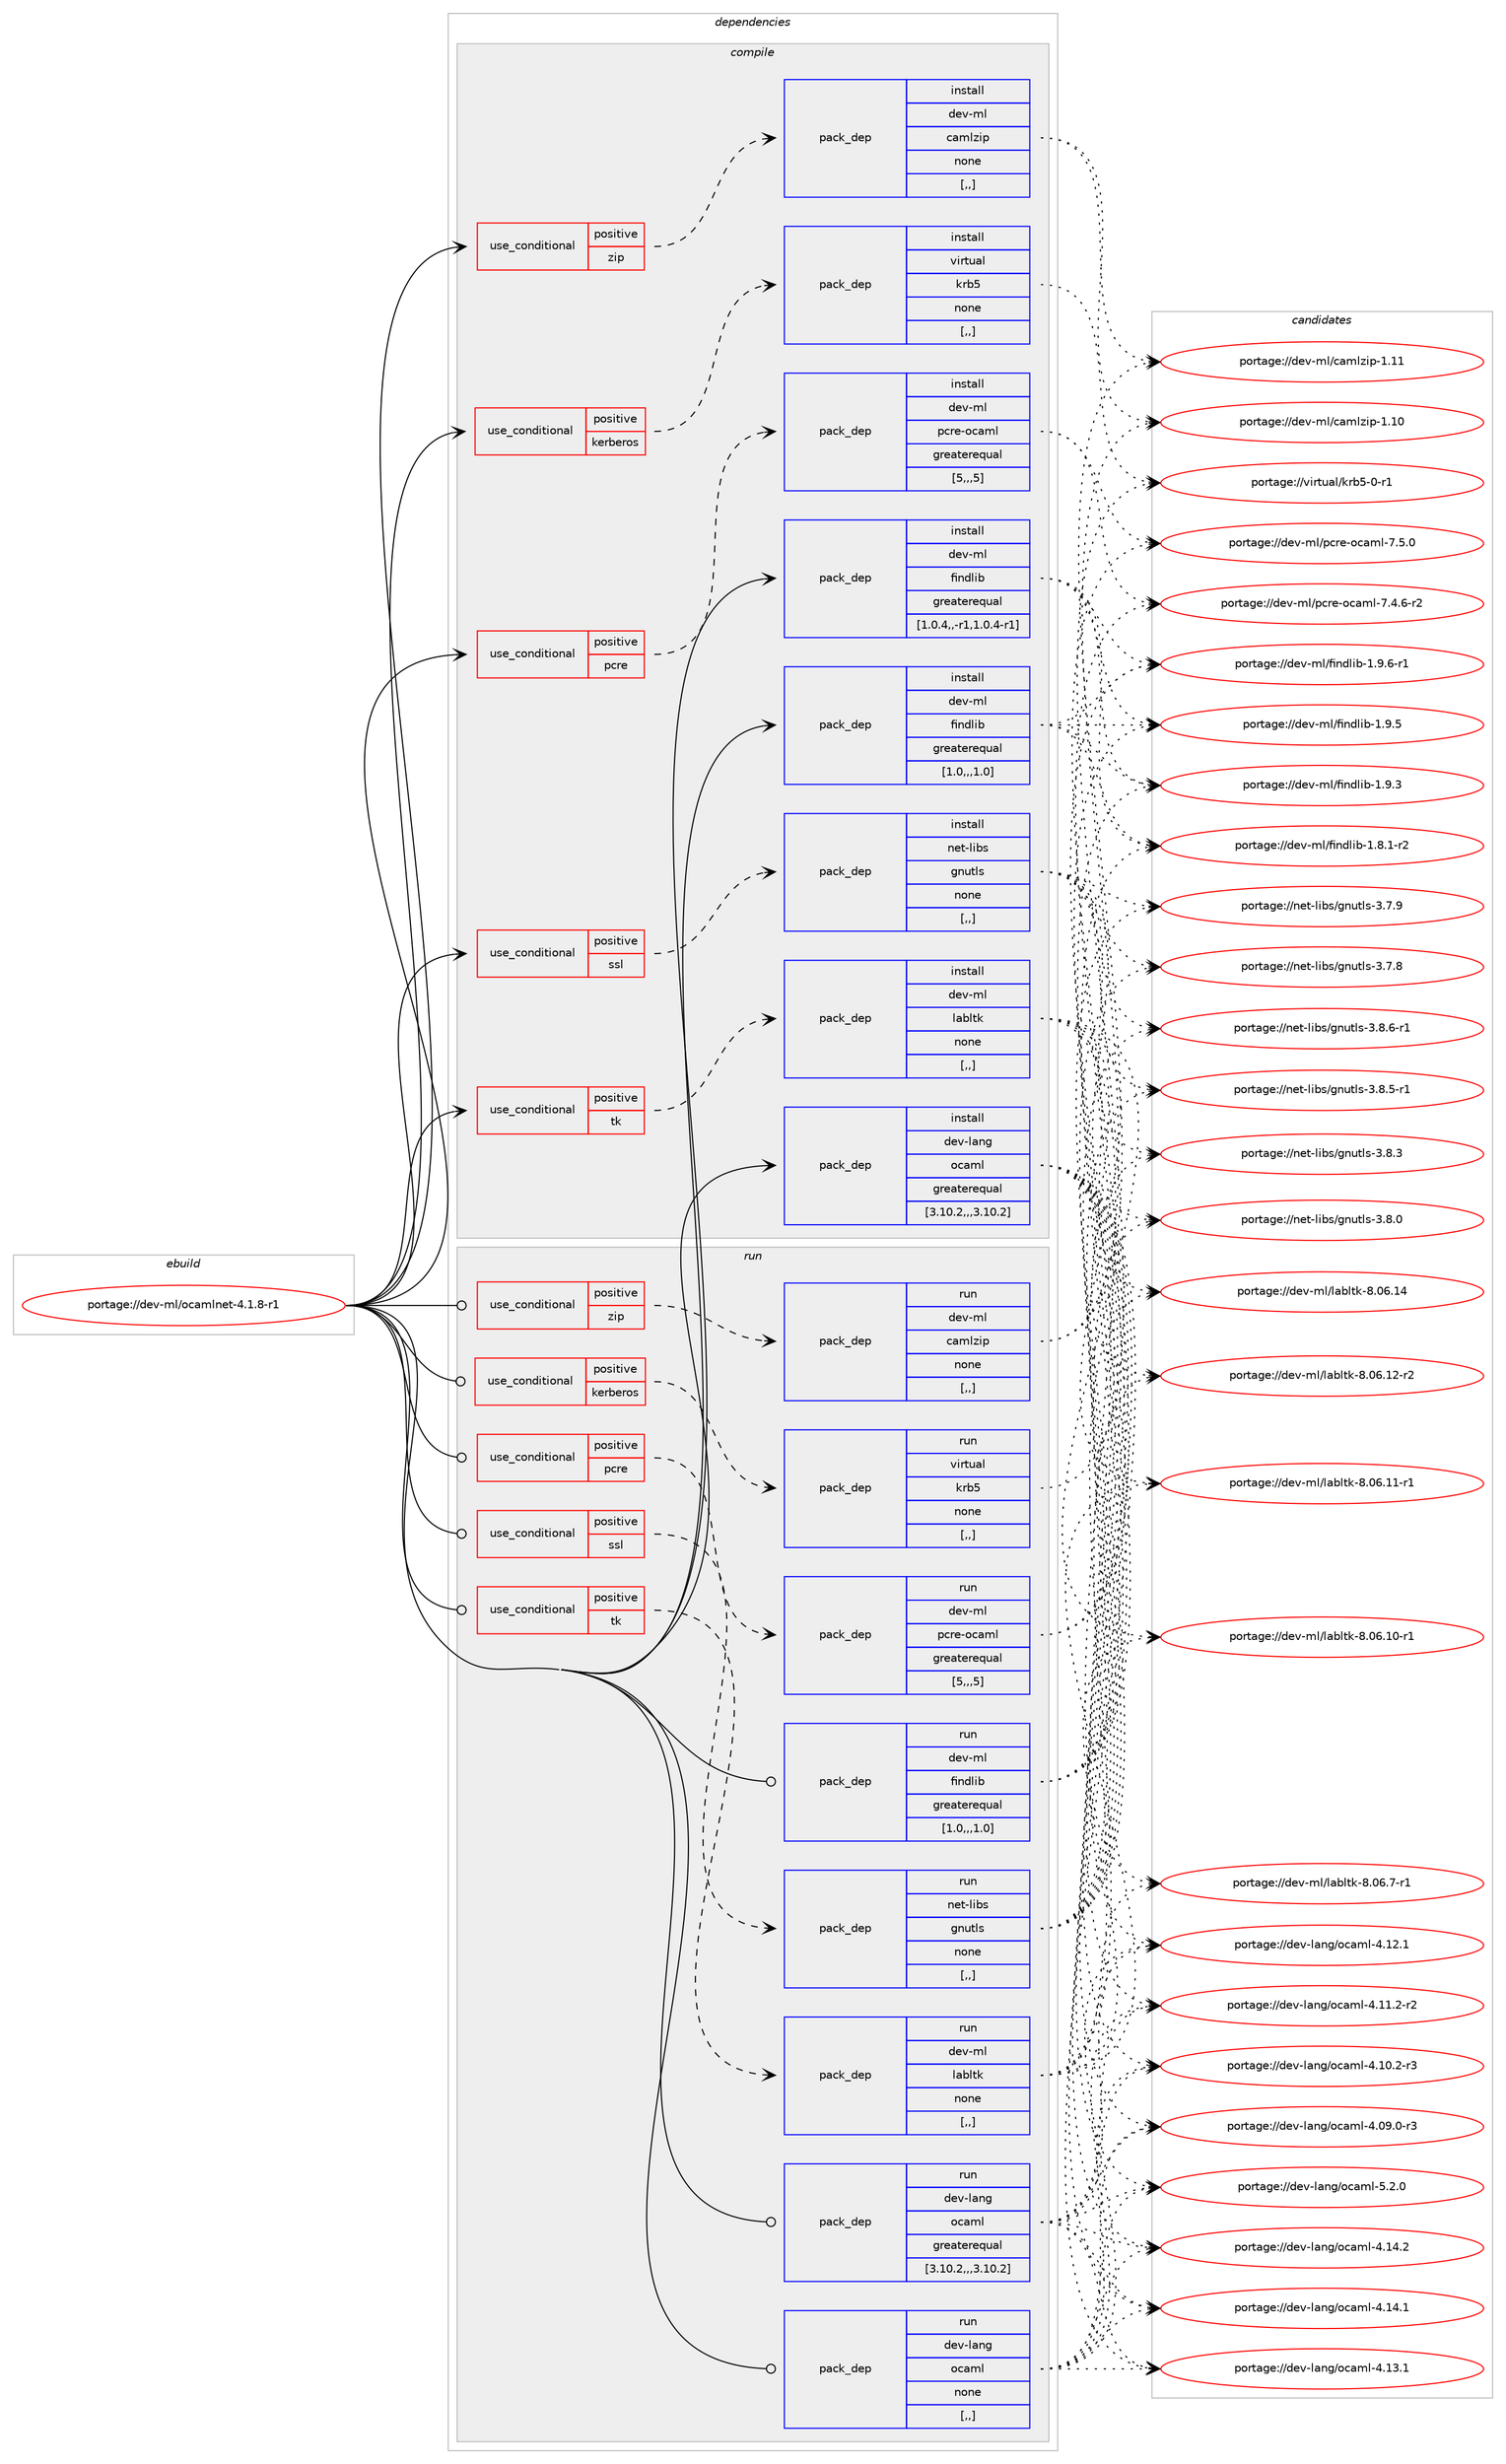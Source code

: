 digraph prolog {

# *************
# Graph options
# *************

newrank=true;
concentrate=true;
compound=true;
graph [rankdir=LR,fontname=Helvetica,fontsize=10,ranksep=1.5];#, ranksep=2.5, nodesep=0.2];
edge  [arrowhead=vee];
node  [fontname=Helvetica,fontsize=10];

# **********
# The ebuild
# **********

subgraph cluster_leftcol {
color=gray;
label=<<i>ebuild</i>>;
id [label="portage://dev-ml/ocamlnet-4.1.8-r1", color=red, width=4, href="../dev-ml/ocamlnet-4.1.8-r1.svg"];
}

# ****************
# The dependencies
# ****************

subgraph cluster_midcol {
color=gray;
label=<<i>dependencies</i>>;
subgraph cluster_compile {
fillcolor="#eeeeee";
style=filled;
label=<<i>compile</i>>;
subgraph cond29745 {
dependency121560 [label=<<TABLE BORDER="0" CELLBORDER="1" CELLSPACING="0" CELLPADDING="4"><TR><TD ROWSPAN="3" CELLPADDING="10">use_conditional</TD></TR><TR><TD>positive</TD></TR><TR><TD>kerberos</TD></TR></TABLE>>, shape=none, color=red];
subgraph pack90614 {
dependency121561 [label=<<TABLE BORDER="0" CELLBORDER="1" CELLSPACING="0" CELLPADDING="4" WIDTH="220"><TR><TD ROWSPAN="6" CELLPADDING="30">pack_dep</TD></TR><TR><TD WIDTH="110">install</TD></TR><TR><TD>virtual</TD></TR><TR><TD>krb5</TD></TR><TR><TD>none</TD></TR><TR><TD>[,,]</TD></TR></TABLE>>, shape=none, color=blue];
}
dependency121560:e -> dependency121561:w [weight=20,style="dashed",arrowhead="vee"];
}
id:e -> dependency121560:w [weight=20,style="solid",arrowhead="vee"];
subgraph cond29746 {
dependency121562 [label=<<TABLE BORDER="0" CELLBORDER="1" CELLSPACING="0" CELLPADDING="4"><TR><TD ROWSPAN="3" CELLPADDING="10">use_conditional</TD></TR><TR><TD>positive</TD></TR><TR><TD>pcre</TD></TR></TABLE>>, shape=none, color=red];
subgraph pack90615 {
dependency121563 [label=<<TABLE BORDER="0" CELLBORDER="1" CELLSPACING="0" CELLPADDING="4" WIDTH="220"><TR><TD ROWSPAN="6" CELLPADDING="30">pack_dep</TD></TR><TR><TD WIDTH="110">install</TD></TR><TR><TD>dev-ml</TD></TR><TR><TD>pcre-ocaml</TD></TR><TR><TD>greaterequal</TD></TR><TR><TD>[5,,,5]</TD></TR></TABLE>>, shape=none, color=blue];
}
dependency121562:e -> dependency121563:w [weight=20,style="dashed",arrowhead="vee"];
}
id:e -> dependency121562:w [weight=20,style="solid",arrowhead="vee"];
subgraph cond29747 {
dependency121564 [label=<<TABLE BORDER="0" CELLBORDER="1" CELLSPACING="0" CELLPADDING="4"><TR><TD ROWSPAN="3" CELLPADDING="10">use_conditional</TD></TR><TR><TD>positive</TD></TR><TR><TD>ssl</TD></TR></TABLE>>, shape=none, color=red];
subgraph pack90616 {
dependency121565 [label=<<TABLE BORDER="0" CELLBORDER="1" CELLSPACING="0" CELLPADDING="4" WIDTH="220"><TR><TD ROWSPAN="6" CELLPADDING="30">pack_dep</TD></TR><TR><TD WIDTH="110">install</TD></TR><TR><TD>net-libs</TD></TR><TR><TD>gnutls</TD></TR><TR><TD>none</TD></TR><TR><TD>[,,]</TD></TR></TABLE>>, shape=none, color=blue];
}
dependency121564:e -> dependency121565:w [weight=20,style="dashed",arrowhead="vee"];
}
id:e -> dependency121564:w [weight=20,style="solid",arrowhead="vee"];
subgraph cond29748 {
dependency121566 [label=<<TABLE BORDER="0" CELLBORDER="1" CELLSPACING="0" CELLPADDING="4"><TR><TD ROWSPAN="3" CELLPADDING="10">use_conditional</TD></TR><TR><TD>positive</TD></TR><TR><TD>tk</TD></TR></TABLE>>, shape=none, color=red];
subgraph pack90617 {
dependency121567 [label=<<TABLE BORDER="0" CELLBORDER="1" CELLSPACING="0" CELLPADDING="4" WIDTH="220"><TR><TD ROWSPAN="6" CELLPADDING="30">pack_dep</TD></TR><TR><TD WIDTH="110">install</TD></TR><TR><TD>dev-ml</TD></TR><TR><TD>labltk</TD></TR><TR><TD>none</TD></TR><TR><TD>[,,]</TD></TR></TABLE>>, shape=none, color=blue];
}
dependency121566:e -> dependency121567:w [weight=20,style="dashed",arrowhead="vee"];
}
id:e -> dependency121566:w [weight=20,style="solid",arrowhead="vee"];
subgraph cond29749 {
dependency121568 [label=<<TABLE BORDER="0" CELLBORDER="1" CELLSPACING="0" CELLPADDING="4"><TR><TD ROWSPAN="3" CELLPADDING="10">use_conditional</TD></TR><TR><TD>positive</TD></TR><TR><TD>zip</TD></TR></TABLE>>, shape=none, color=red];
subgraph pack90618 {
dependency121569 [label=<<TABLE BORDER="0" CELLBORDER="1" CELLSPACING="0" CELLPADDING="4" WIDTH="220"><TR><TD ROWSPAN="6" CELLPADDING="30">pack_dep</TD></TR><TR><TD WIDTH="110">install</TD></TR><TR><TD>dev-ml</TD></TR><TR><TD>camlzip</TD></TR><TR><TD>none</TD></TR><TR><TD>[,,]</TD></TR></TABLE>>, shape=none, color=blue];
}
dependency121568:e -> dependency121569:w [weight=20,style="dashed",arrowhead="vee"];
}
id:e -> dependency121568:w [weight=20,style="solid",arrowhead="vee"];
subgraph pack90619 {
dependency121570 [label=<<TABLE BORDER="0" CELLBORDER="1" CELLSPACING="0" CELLPADDING="4" WIDTH="220"><TR><TD ROWSPAN="6" CELLPADDING="30">pack_dep</TD></TR><TR><TD WIDTH="110">install</TD></TR><TR><TD>dev-lang</TD></TR><TR><TD>ocaml</TD></TR><TR><TD>greaterequal</TD></TR><TR><TD>[3.10.2,,,3.10.2]</TD></TR></TABLE>>, shape=none, color=blue];
}
id:e -> dependency121570:w [weight=20,style="solid",arrowhead="vee"];
subgraph pack90620 {
dependency121571 [label=<<TABLE BORDER="0" CELLBORDER="1" CELLSPACING="0" CELLPADDING="4" WIDTH="220"><TR><TD ROWSPAN="6" CELLPADDING="30">pack_dep</TD></TR><TR><TD WIDTH="110">install</TD></TR><TR><TD>dev-ml</TD></TR><TR><TD>findlib</TD></TR><TR><TD>greaterequal</TD></TR><TR><TD>[1.0,,,1.0]</TD></TR></TABLE>>, shape=none, color=blue];
}
id:e -> dependency121571:w [weight=20,style="solid",arrowhead="vee"];
subgraph pack90621 {
dependency121572 [label=<<TABLE BORDER="0" CELLBORDER="1" CELLSPACING="0" CELLPADDING="4" WIDTH="220"><TR><TD ROWSPAN="6" CELLPADDING="30">pack_dep</TD></TR><TR><TD WIDTH="110">install</TD></TR><TR><TD>dev-ml</TD></TR><TR><TD>findlib</TD></TR><TR><TD>greaterequal</TD></TR><TR><TD>[1.0.4,,-r1,1.0.4-r1]</TD></TR></TABLE>>, shape=none, color=blue];
}
id:e -> dependency121572:w [weight=20,style="solid",arrowhead="vee"];
}
subgraph cluster_compileandrun {
fillcolor="#eeeeee";
style=filled;
label=<<i>compile and run</i>>;
}
subgraph cluster_run {
fillcolor="#eeeeee";
style=filled;
label=<<i>run</i>>;
subgraph cond29750 {
dependency121573 [label=<<TABLE BORDER="0" CELLBORDER="1" CELLSPACING="0" CELLPADDING="4"><TR><TD ROWSPAN="3" CELLPADDING="10">use_conditional</TD></TR><TR><TD>positive</TD></TR><TR><TD>kerberos</TD></TR></TABLE>>, shape=none, color=red];
subgraph pack90622 {
dependency121574 [label=<<TABLE BORDER="0" CELLBORDER="1" CELLSPACING="0" CELLPADDING="4" WIDTH="220"><TR><TD ROWSPAN="6" CELLPADDING="30">pack_dep</TD></TR><TR><TD WIDTH="110">run</TD></TR><TR><TD>virtual</TD></TR><TR><TD>krb5</TD></TR><TR><TD>none</TD></TR><TR><TD>[,,]</TD></TR></TABLE>>, shape=none, color=blue];
}
dependency121573:e -> dependency121574:w [weight=20,style="dashed",arrowhead="vee"];
}
id:e -> dependency121573:w [weight=20,style="solid",arrowhead="odot"];
subgraph cond29751 {
dependency121575 [label=<<TABLE BORDER="0" CELLBORDER="1" CELLSPACING="0" CELLPADDING="4"><TR><TD ROWSPAN="3" CELLPADDING="10">use_conditional</TD></TR><TR><TD>positive</TD></TR><TR><TD>pcre</TD></TR></TABLE>>, shape=none, color=red];
subgraph pack90623 {
dependency121576 [label=<<TABLE BORDER="0" CELLBORDER="1" CELLSPACING="0" CELLPADDING="4" WIDTH="220"><TR><TD ROWSPAN="6" CELLPADDING="30">pack_dep</TD></TR><TR><TD WIDTH="110">run</TD></TR><TR><TD>dev-ml</TD></TR><TR><TD>pcre-ocaml</TD></TR><TR><TD>greaterequal</TD></TR><TR><TD>[5,,,5]</TD></TR></TABLE>>, shape=none, color=blue];
}
dependency121575:e -> dependency121576:w [weight=20,style="dashed",arrowhead="vee"];
}
id:e -> dependency121575:w [weight=20,style="solid",arrowhead="odot"];
subgraph cond29752 {
dependency121577 [label=<<TABLE BORDER="0" CELLBORDER="1" CELLSPACING="0" CELLPADDING="4"><TR><TD ROWSPAN="3" CELLPADDING="10">use_conditional</TD></TR><TR><TD>positive</TD></TR><TR><TD>ssl</TD></TR></TABLE>>, shape=none, color=red];
subgraph pack90624 {
dependency121578 [label=<<TABLE BORDER="0" CELLBORDER="1" CELLSPACING="0" CELLPADDING="4" WIDTH="220"><TR><TD ROWSPAN="6" CELLPADDING="30">pack_dep</TD></TR><TR><TD WIDTH="110">run</TD></TR><TR><TD>net-libs</TD></TR><TR><TD>gnutls</TD></TR><TR><TD>none</TD></TR><TR><TD>[,,]</TD></TR></TABLE>>, shape=none, color=blue];
}
dependency121577:e -> dependency121578:w [weight=20,style="dashed",arrowhead="vee"];
}
id:e -> dependency121577:w [weight=20,style="solid",arrowhead="odot"];
subgraph cond29753 {
dependency121579 [label=<<TABLE BORDER="0" CELLBORDER="1" CELLSPACING="0" CELLPADDING="4"><TR><TD ROWSPAN="3" CELLPADDING="10">use_conditional</TD></TR><TR><TD>positive</TD></TR><TR><TD>tk</TD></TR></TABLE>>, shape=none, color=red];
subgraph pack90625 {
dependency121580 [label=<<TABLE BORDER="0" CELLBORDER="1" CELLSPACING="0" CELLPADDING="4" WIDTH="220"><TR><TD ROWSPAN="6" CELLPADDING="30">pack_dep</TD></TR><TR><TD WIDTH="110">run</TD></TR><TR><TD>dev-ml</TD></TR><TR><TD>labltk</TD></TR><TR><TD>none</TD></TR><TR><TD>[,,]</TD></TR></TABLE>>, shape=none, color=blue];
}
dependency121579:e -> dependency121580:w [weight=20,style="dashed",arrowhead="vee"];
}
id:e -> dependency121579:w [weight=20,style="solid",arrowhead="odot"];
subgraph cond29754 {
dependency121581 [label=<<TABLE BORDER="0" CELLBORDER="1" CELLSPACING="0" CELLPADDING="4"><TR><TD ROWSPAN="3" CELLPADDING="10">use_conditional</TD></TR><TR><TD>positive</TD></TR><TR><TD>zip</TD></TR></TABLE>>, shape=none, color=red];
subgraph pack90626 {
dependency121582 [label=<<TABLE BORDER="0" CELLBORDER="1" CELLSPACING="0" CELLPADDING="4" WIDTH="220"><TR><TD ROWSPAN="6" CELLPADDING="30">pack_dep</TD></TR><TR><TD WIDTH="110">run</TD></TR><TR><TD>dev-ml</TD></TR><TR><TD>camlzip</TD></TR><TR><TD>none</TD></TR><TR><TD>[,,]</TD></TR></TABLE>>, shape=none, color=blue];
}
dependency121581:e -> dependency121582:w [weight=20,style="dashed",arrowhead="vee"];
}
id:e -> dependency121581:w [weight=20,style="solid",arrowhead="odot"];
subgraph pack90627 {
dependency121583 [label=<<TABLE BORDER="0" CELLBORDER="1" CELLSPACING="0" CELLPADDING="4" WIDTH="220"><TR><TD ROWSPAN="6" CELLPADDING="30">pack_dep</TD></TR><TR><TD WIDTH="110">run</TD></TR><TR><TD>dev-lang</TD></TR><TR><TD>ocaml</TD></TR><TR><TD>greaterequal</TD></TR><TR><TD>[3.10.2,,,3.10.2]</TD></TR></TABLE>>, shape=none, color=blue];
}
id:e -> dependency121583:w [weight=20,style="solid",arrowhead="odot"];
subgraph pack90628 {
dependency121584 [label=<<TABLE BORDER="0" CELLBORDER="1" CELLSPACING="0" CELLPADDING="4" WIDTH="220"><TR><TD ROWSPAN="6" CELLPADDING="30">pack_dep</TD></TR><TR><TD WIDTH="110">run</TD></TR><TR><TD>dev-lang</TD></TR><TR><TD>ocaml</TD></TR><TR><TD>none</TD></TR><TR><TD>[,,]</TD></TR></TABLE>>, shape=none, color=blue];
}
id:e -> dependency121584:w [weight=20,style="solid",arrowhead="odot"];
subgraph pack90629 {
dependency121585 [label=<<TABLE BORDER="0" CELLBORDER="1" CELLSPACING="0" CELLPADDING="4" WIDTH="220"><TR><TD ROWSPAN="6" CELLPADDING="30">pack_dep</TD></TR><TR><TD WIDTH="110">run</TD></TR><TR><TD>dev-ml</TD></TR><TR><TD>findlib</TD></TR><TR><TD>greaterequal</TD></TR><TR><TD>[1.0,,,1.0]</TD></TR></TABLE>>, shape=none, color=blue];
}
id:e -> dependency121585:w [weight=20,style="solid",arrowhead="odot"];
}
}

# **************
# The candidates
# **************

subgraph cluster_choices {
rank=same;
color=gray;
label=<<i>candidates</i>>;

subgraph choice90614 {
color=black;
nodesep=1;
choice1181051141161179710847107114985345484511449 [label="portage://virtual/krb5-0-r1", color=red, width=4,href="../virtual/krb5-0-r1.svg"];
dependency121561:e -> choice1181051141161179710847107114985345484511449:w [style=dotted,weight="100"];
}
subgraph choice90615 {
color=black;
nodesep=1;
choice100101118451091084711299114101451119997109108455546534648 [label="portage://dev-ml/pcre-ocaml-7.5.0", color=red, width=4,href="../dev-ml/pcre-ocaml-7.5.0.svg"];
choice1001011184510910847112991141014511199971091084555465246544511450 [label="portage://dev-ml/pcre-ocaml-7.4.6-r2", color=red, width=4,href="../dev-ml/pcre-ocaml-7.4.6-r2.svg"];
dependency121563:e -> choice100101118451091084711299114101451119997109108455546534648:w [style=dotted,weight="100"];
dependency121563:e -> choice1001011184510910847112991141014511199971091084555465246544511450:w [style=dotted,weight="100"];
}
subgraph choice90616 {
color=black;
nodesep=1;
choice1101011164510810598115471031101171161081154551465646544511449 [label="portage://net-libs/gnutls-3.8.6-r1", color=red, width=4,href="../net-libs/gnutls-3.8.6-r1.svg"];
choice1101011164510810598115471031101171161081154551465646534511449 [label="portage://net-libs/gnutls-3.8.5-r1", color=red, width=4,href="../net-libs/gnutls-3.8.5-r1.svg"];
choice110101116451081059811547103110117116108115455146564651 [label="portage://net-libs/gnutls-3.8.3", color=red, width=4,href="../net-libs/gnutls-3.8.3.svg"];
choice110101116451081059811547103110117116108115455146564648 [label="portage://net-libs/gnutls-3.8.0", color=red, width=4,href="../net-libs/gnutls-3.8.0.svg"];
choice110101116451081059811547103110117116108115455146554657 [label="portage://net-libs/gnutls-3.7.9", color=red, width=4,href="../net-libs/gnutls-3.7.9.svg"];
choice110101116451081059811547103110117116108115455146554656 [label="portage://net-libs/gnutls-3.7.8", color=red, width=4,href="../net-libs/gnutls-3.7.8.svg"];
dependency121565:e -> choice1101011164510810598115471031101171161081154551465646544511449:w [style=dotted,weight="100"];
dependency121565:e -> choice1101011164510810598115471031101171161081154551465646534511449:w [style=dotted,weight="100"];
dependency121565:e -> choice110101116451081059811547103110117116108115455146564651:w [style=dotted,weight="100"];
dependency121565:e -> choice110101116451081059811547103110117116108115455146564648:w [style=dotted,weight="100"];
dependency121565:e -> choice110101116451081059811547103110117116108115455146554657:w [style=dotted,weight="100"];
dependency121565:e -> choice110101116451081059811547103110117116108115455146554656:w [style=dotted,weight="100"];
}
subgraph choice90617 {
color=black;
nodesep=1;
choice100101118451091084710897981081161074556464854464952 [label="portage://dev-ml/labltk-8.06.14", color=red, width=4,href="../dev-ml/labltk-8.06.14.svg"];
choice1001011184510910847108979810811610745564648544649504511450 [label="portage://dev-ml/labltk-8.06.12-r2", color=red, width=4,href="../dev-ml/labltk-8.06.12-r2.svg"];
choice1001011184510910847108979810811610745564648544649494511449 [label="portage://dev-ml/labltk-8.06.11-r1", color=red, width=4,href="../dev-ml/labltk-8.06.11-r1.svg"];
choice1001011184510910847108979810811610745564648544649484511449 [label="portage://dev-ml/labltk-8.06.10-r1", color=red, width=4,href="../dev-ml/labltk-8.06.10-r1.svg"];
choice10010111845109108471089798108116107455646485446554511449 [label="portage://dev-ml/labltk-8.06.7-r1", color=red, width=4,href="../dev-ml/labltk-8.06.7-r1.svg"];
dependency121567:e -> choice100101118451091084710897981081161074556464854464952:w [style=dotted,weight="100"];
dependency121567:e -> choice1001011184510910847108979810811610745564648544649504511450:w [style=dotted,weight="100"];
dependency121567:e -> choice1001011184510910847108979810811610745564648544649494511449:w [style=dotted,weight="100"];
dependency121567:e -> choice1001011184510910847108979810811610745564648544649484511449:w [style=dotted,weight="100"];
dependency121567:e -> choice10010111845109108471089798108116107455646485446554511449:w [style=dotted,weight="100"];
}
subgraph choice90618 {
color=black;
nodesep=1;
choice100101118451091084799971091081221051124549464949 [label="portage://dev-ml/camlzip-1.11", color=red, width=4,href="../dev-ml/camlzip-1.11.svg"];
choice100101118451091084799971091081221051124549464948 [label="portage://dev-ml/camlzip-1.10", color=red, width=4,href="../dev-ml/camlzip-1.10.svg"];
dependency121569:e -> choice100101118451091084799971091081221051124549464949:w [style=dotted,weight="100"];
dependency121569:e -> choice100101118451091084799971091081221051124549464948:w [style=dotted,weight="100"];
}
subgraph choice90619 {
color=black;
nodesep=1;
choice1001011184510897110103471119997109108455346504648 [label="portage://dev-lang/ocaml-5.2.0", color=red, width=4,href="../dev-lang/ocaml-5.2.0.svg"];
choice100101118451089711010347111999710910845524649524650 [label="portage://dev-lang/ocaml-4.14.2", color=red, width=4,href="../dev-lang/ocaml-4.14.2.svg"];
choice100101118451089711010347111999710910845524649524649 [label="portage://dev-lang/ocaml-4.14.1", color=red, width=4,href="../dev-lang/ocaml-4.14.1.svg"];
choice100101118451089711010347111999710910845524649514649 [label="portage://dev-lang/ocaml-4.13.1", color=red, width=4,href="../dev-lang/ocaml-4.13.1.svg"];
choice100101118451089711010347111999710910845524649504649 [label="portage://dev-lang/ocaml-4.12.1", color=red, width=4,href="../dev-lang/ocaml-4.12.1.svg"];
choice1001011184510897110103471119997109108455246494946504511450 [label="portage://dev-lang/ocaml-4.11.2-r2", color=red, width=4,href="../dev-lang/ocaml-4.11.2-r2.svg"];
choice1001011184510897110103471119997109108455246494846504511451 [label="portage://dev-lang/ocaml-4.10.2-r3", color=red, width=4,href="../dev-lang/ocaml-4.10.2-r3.svg"];
choice1001011184510897110103471119997109108455246485746484511451 [label="portage://dev-lang/ocaml-4.09.0-r3", color=red, width=4,href="../dev-lang/ocaml-4.09.0-r3.svg"];
dependency121570:e -> choice1001011184510897110103471119997109108455346504648:w [style=dotted,weight="100"];
dependency121570:e -> choice100101118451089711010347111999710910845524649524650:w [style=dotted,weight="100"];
dependency121570:e -> choice100101118451089711010347111999710910845524649524649:w [style=dotted,weight="100"];
dependency121570:e -> choice100101118451089711010347111999710910845524649514649:w [style=dotted,weight="100"];
dependency121570:e -> choice100101118451089711010347111999710910845524649504649:w [style=dotted,weight="100"];
dependency121570:e -> choice1001011184510897110103471119997109108455246494946504511450:w [style=dotted,weight="100"];
dependency121570:e -> choice1001011184510897110103471119997109108455246494846504511451:w [style=dotted,weight="100"];
dependency121570:e -> choice1001011184510897110103471119997109108455246485746484511451:w [style=dotted,weight="100"];
}
subgraph choice90620 {
color=black;
nodesep=1;
choice1001011184510910847102105110100108105984549465746544511449 [label="portage://dev-ml/findlib-1.9.6-r1", color=red, width=4,href="../dev-ml/findlib-1.9.6-r1.svg"];
choice100101118451091084710210511010010810598454946574653 [label="portage://dev-ml/findlib-1.9.5", color=red, width=4,href="../dev-ml/findlib-1.9.5.svg"];
choice100101118451091084710210511010010810598454946574651 [label="portage://dev-ml/findlib-1.9.3", color=red, width=4,href="../dev-ml/findlib-1.9.3.svg"];
choice1001011184510910847102105110100108105984549465646494511450 [label="portage://dev-ml/findlib-1.8.1-r2", color=red, width=4,href="../dev-ml/findlib-1.8.1-r2.svg"];
dependency121571:e -> choice1001011184510910847102105110100108105984549465746544511449:w [style=dotted,weight="100"];
dependency121571:e -> choice100101118451091084710210511010010810598454946574653:w [style=dotted,weight="100"];
dependency121571:e -> choice100101118451091084710210511010010810598454946574651:w [style=dotted,weight="100"];
dependency121571:e -> choice1001011184510910847102105110100108105984549465646494511450:w [style=dotted,weight="100"];
}
subgraph choice90621 {
color=black;
nodesep=1;
choice1001011184510910847102105110100108105984549465746544511449 [label="portage://dev-ml/findlib-1.9.6-r1", color=red, width=4,href="../dev-ml/findlib-1.9.6-r1.svg"];
choice100101118451091084710210511010010810598454946574653 [label="portage://dev-ml/findlib-1.9.5", color=red, width=4,href="../dev-ml/findlib-1.9.5.svg"];
choice100101118451091084710210511010010810598454946574651 [label="portage://dev-ml/findlib-1.9.3", color=red, width=4,href="../dev-ml/findlib-1.9.3.svg"];
choice1001011184510910847102105110100108105984549465646494511450 [label="portage://dev-ml/findlib-1.8.1-r2", color=red, width=4,href="../dev-ml/findlib-1.8.1-r2.svg"];
dependency121572:e -> choice1001011184510910847102105110100108105984549465746544511449:w [style=dotted,weight="100"];
dependency121572:e -> choice100101118451091084710210511010010810598454946574653:w [style=dotted,weight="100"];
dependency121572:e -> choice100101118451091084710210511010010810598454946574651:w [style=dotted,weight="100"];
dependency121572:e -> choice1001011184510910847102105110100108105984549465646494511450:w [style=dotted,weight="100"];
}
subgraph choice90622 {
color=black;
nodesep=1;
choice1181051141161179710847107114985345484511449 [label="portage://virtual/krb5-0-r1", color=red, width=4,href="../virtual/krb5-0-r1.svg"];
dependency121574:e -> choice1181051141161179710847107114985345484511449:w [style=dotted,weight="100"];
}
subgraph choice90623 {
color=black;
nodesep=1;
choice100101118451091084711299114101451119997109108455546534648 [label="portage://dev-ml/pcre-ocaml-7.5.0", color=red, width=4,href="../dev-ml/pcre-ocaml-7.5.0.svg"];
choice1001011184510910847112991141014511199971091084555465246544511450 [label="portage://dev-ml/pcre-ocaml-7.4.6-r2", color=red, width=4,href="../dev-ml/pcre-ocaml-7.4.6-r2.svg"];
dependency121576:e -> choice100101118451091084711299114101451119997109108455546534648:w [style=dotted,weight="100"];
dependency121576:e -> choice1001011184510910847112991141014511199971091084555465246544511450:w [style=dotted,weight="100"];
}
subgraph choice90624 {
color=black;
nodesep=1;
choice1101011164510810598115471031101171161081154551465646544511449 [label="portage://net-libs/gnutls-3.8.6-r1", color=red, width=4,href="../net-libs/gnutls-3.8.6-r1.svg"];
choice1101011164510810598115471031101171161081154551465646534511449 [label="portage://net-libs/gnutls-3.8.5-r1", color=red, width=4,href="../net-libs/gnutls-3.8.5-r1.svg"];
choice110101116451081059811547103110117116108115455146564651 [label="portage://net-libs/gnutls-3.8.3", color=red, width=4,href="../net-libs/gnutls-3.8.3.svg"];
choice110101116451081059811547103110117116108115455146564648 [label="portage://net-libs/gnutls-3.8.0", color=red, width=4,href="../net-libs/gnutls-3.8.0.svg"];
choice110101116451081059811547103110117116108115455146554657 [label="portage://net-libs/gnutls-3.7.9", color=red, width=4,href="../net-libs/gnutls-3.7.9.svg"];
choice110101116451081059811547103110117116108115455146554656 [label="portage://net-libs/gnutls-3.7.8", color=red, width=4,href="../net-libs/gnutls-3.7.8.svg"];
dependency121578:e -> choice1101011164510810598115471031101171161081154551465646544511449:w [style=dotted,weight="100"];
dependency121578:e -> choice1101011164510810598115471031101171161081154551465646534511449:w [style=dotted,weight="100"];
dependency121578:e -> choice110101116451081059811547103110117116108115455146564651:w [style=dotted,weight="100"];
dependency121578:e -> choice110101116451081059811547103110117116108115455146564648:w [style=dotted,weight="100"];
dependency121578:e -> choice110101116451081059811547103110117116108115455146554657:w [style=dotted,weight="100"];
dependency121578:e -> choice110101116451081059811547103110117116108115455146554656:w [style=dotted,weight="100"];
}
subgraph choice90625 {
color=black;
nodesep=1;
choice100101118451091084710897981081161074556464854464952 [label="portage://dev-ml/labltk-8.06.14", color=red, width=4,href="../dev-ml/labltk-8.06.14.svg"];
choice1001011184510910847108979810811610745564648544649504511450 [label="portage://dev-ml/labltk-8.06.12-r2", color=red, width=4,href="../dev-ml/labltk-8.06.12-r2.svg"];
choice1001011184510910847108979810811610745564648544649494511449 [label="portage://dev-ml/labltk-8.06.11-r1", color=red, width=4,href="../dev-ml/labltk-8.06.11-r1.svg"];
choice1001011184510910847108979810811610745564648544649484511449 [label="portage://dev-ml/labltk-8.06.10-r1", color=red, width=4,href="../dev-ml/labltk-8.06.10-r1.svg"];
choice10010111845109108471089798108116107455646485446554511449 [label="portage://dev-ml/labltk-8.06.7-r1", color=red, width=4,href="../dev-ml/labltk-8.06.7-r1.svg"];
dependency121580:e -> choice100101118451091084710897981081161074556464854464952:w [style=dotted,weight="100"];
dependency121580:e -> choice1001011184510910847108979810811610745564648544649504511450:w [style=dotted,weight="100"];
dependency121580:e -> choice1001011184510910847108979810811610745564648544649494511449:w [style=dotted,weight="100"];
dependency121580:e -> choice1001011184510910847108979810811610745564648544649484511449:w [style=dotted,weight="100"];
dependency121580:e -> choice10010111845109108471089798108116107455646485446554511449:w [style=dotted,weight="100"];
}
subgraph choice90626 {
color=black;
nodesep=1;
choice100101118451091084799971091081221051124549464949 [label="portage://dev-ml/camlzip-1.11", color=red, width=4,href="../dev-ml/camlzip-1.11.svg"];
choice100101118451091084799971091081221051124549464948 [label="portage://dev-ml/camlzip-1.10", color=red, width=4,href="../dev-ml/camlzip-1.10.svg"];
dependency121582:e -> choice100101118451091084799971091081221051124549464949:w [style=dotted,weight="100"];
dependency121582:e -> choice100101118451091084799971091081221051124549464948:w [style=dotted,weight="100"];
}
subgraph choice90627 {
color=black;
nodesep=1;
choice1001011184510897110103471119997109108455346504648 [label="portage://dev-lang/ocaml-5.2.0", color=red, width=4,href="../dev-lang/ocaml-5.2.0.svg"];
choice100101118451089711010347111999710910845524649524650 [label="portage://dev-lang/ocaml-4.14.2", color=red, width=4,href="../dev-lang/ocaml-4.14.2.svg"];
choice100101118451089711010347111999710910845524649524649 [label="portage://dev-lang/ocaml-4.14.1", color=red, width=4,href="../dev-lang/ocaml-4.14.1.svg"];
choice100101118451089711010347111999710910845524649514649 [label="portage://dev-lang/ocaml-4.13.1", color=red, width=4,href="../dev-lang/ocaml-4.13.1.svg"];
choice100101118451089711010347111999710910845524649504649 [label="portage://dev-lang/ocaml-4.12.1", color=red, width=4,href="../dev-lang/ocaml-4.12.1.svg"];
choice1001011184510897110103471119997109108455246494946504511450 [label="portage://dev-lang/ocaml-4.11.2-r2", color=red, width=4,href="../dev-lang/ocaml-4.11.2-r2.svg"];
choice1001011184510897110103471119997109108455246494846504511451 [label="portage://dev-lang/ocaml-4.10.2-r3", color=red, width=4,href="../dev-lang/ocaml-4.10.2-r3.svg"];
choice1001011184510897110103471119997109108455246485746484511451 [label="portage://dev-lang/ocaml-4.09.0-r3", color=red, width=4,href="../dev-lang/ocaml-4.09.0-r3.svg"];
dependency121583:e -> choice1001011184510897110103471119997109108455346504648:w [style=dotted,weight="100"];
dependency121583:e -> choice100101118451089711010347111999710910845524649524650:w [style=dotted,weight="100"];
dependency121583:e -> choice100101118451089711010347111999710910845524649524649:w [style=dotted,weight="100"];
dependency121583:e -> choice100101118451089711010347111999710910845524649514649:w [style=dotted,weight="100"];
dependency121583:e -> choice100101118451089711010347111999710910845524649504649:w [style=dotted,weight="100"];
dependency121583:e -> choice1001011184510897110103471119997109108455246494946504511450:w [style=dotted,weight="100"];
dependency121583:e -> choice1001011184510897110103471119997109108455246494846504511451:w [style=dotted,weight="100"];
dependency121583:e -> choice1001011184510897110103471119997109108455246485746484511451:w [style=dotted,weight="100"];
}
subgraph choice90628 {
color=black;
nodesep=1;
choice1001011184510897110103471119997109108455346504648 [label="portage://dev-lang/ocaml-5.2.0", color=red, width=4,href="../dev-lang/ocaml-5.2.0.svg"];
choice100101118451089711010347111999710910845524649524650 [label="portage://dev-lang/ocaml-4.14.2", color=red, width=4,href="../dev-lang/ocaml-4.14.2.svg"];
choice100101118451089711010347111999710910845524649524649 [label="portage://dev-lang/ocaml-4.14.1", color=red, width=4,href="../dev-lang/ocaml-4.14.1.svg"];
choice100101118451089711010347111999710910845524649514649 [label="portage://dev-lang/ocaml-4.13.1", color=red, width=4,href="../dev-lang/ocaml-4.13.1.svg"];
choice100101118451089711010347111999710910845524649504649 [label="portage://dev-lang/ocaml-4.12.1", color=red, width=4,href="../dev-lang/ocaml-4.12.1.svg"];
choice1001011184510897110103471119997109108455246494946504511450 [label="portage://dev-lang/ocaml-4.11.2-r2", color=red, width=4,href="../dev-lang/ocaml-4.11.2-r2.svg"];
choice1001011184510897110103471119997109108455246494846504511451 [label="portage://dev-lang/ocaml-4.10.2-r3", color=red, width=4,href="../dev-lang/ocaml-4.10.2-r3.svg"];
choice1001011184510897110103471119997109108455246485746484511451 [label="portage://dev-lang/ocaml-4.09.0-r3", color=red, width=4,href="../dev-lang/ocaml-4.09.0-r3.svg"];
dependency121584:e -> choice1001011184510897110103471119997109108455346504648:w [style=dotted,weight="100"];
dependency121584:e -> choice100101118451089711010347111999710910845524649524650:w [style=dotted,weight="100"];
dependency121584:e -> choice100101118451089711010347111999710910845524649524649:w [style=dotted,weight="100"];
dependency121584:e -> choice100101118451089711010347111999710910845524649514649:w [style=dotted,weight="100"];
dependency121584:e -> choice100101118451089711010347111999710910845524649504649:w [style=dotted,weight="100"];
dependency121584:e -> choice1001011184510897110103471119997109108455246494946504511450:w [style=dotted,weight="100"];
dependency121584:e -> choice1001011184510897110103471119997109108455246494846504511451:w [style=dotted,weight="100"];
dependency121584:e -> choice1001011184510897110103471119997109108455246485746484511451:w [style=dotted,weight="100"];
}
subgraph choice90629 {
color=black;
nodesep=1;
choice1001011184510910847102105110100108105984549465746544511449 [label="portage://dev-ml/findlib-1.9.6-r1", color=red, width=4,href="../dev-ml/findlib-1.9.6-r1.svg"];
choice100101118451091084710210511010010810598454946574653 [label="portage://dev-ml/findlib-1.9.5", color=red, width=4,href="../dev-ml/findlib-1.9.5.svg"];
choice100101118451091084710210511010010810598454946574651 [label="portage://dev-ml/findlib-1.9.3", color=red, width=4,href="../dev-ml/findlib-1.9.3.svg"];
choice1001011184510910847102105110100108105984549465646494511450 [label="portage://dev-ml/findlib-1.8.1-r2", color=red, width=4,href="../dev-ml/findlib-1.8.1-r2.svg"];
dependency121585:e -> choice1001011184510910847102105110100108105984549465746544511449:w [style=dotted,weight="100"];
dependency121585:e -> choice100101118451091084710210511010010810598454946574653:w [style=dotted,weight="100"];
dependency121585:e -> choice100101118451091084710210511010010810598454946574651:w [style=dotted,weight="100"];
dependency121585:e -> choice1001011184510910847102105110100108105984549465646494511450:w [style=dotted,weight="100"];
}
}

}
